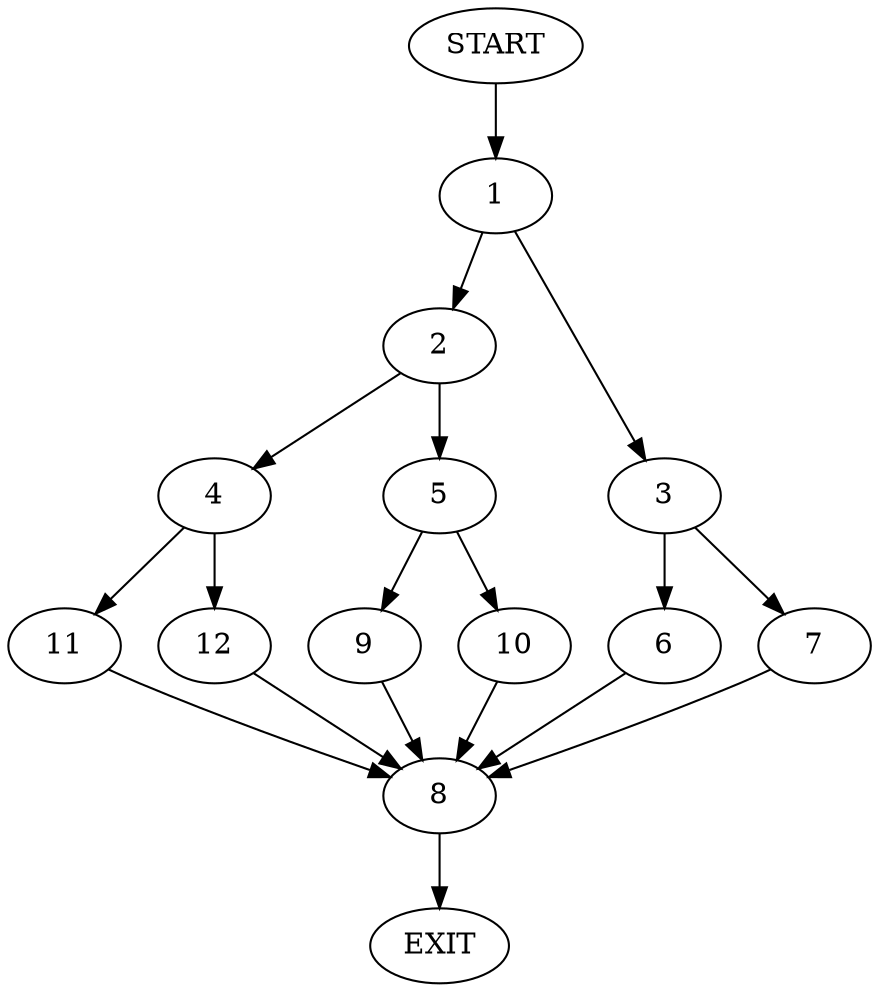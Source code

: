 digraph {
0 [label="START"]
13 [label="EXIT"]
0 -> 1
1 -> 2
1 -> 3
2 -> 4
2 -> 5
3 -> 6
3 -> 7
7 -> 8
6 -> 8
8 -> 13
5 -> 9
5 -> 10
4 -> 11
4 -> 12
11 -> 8
12 -> 8
9 -> 8
10 -> 8
}
